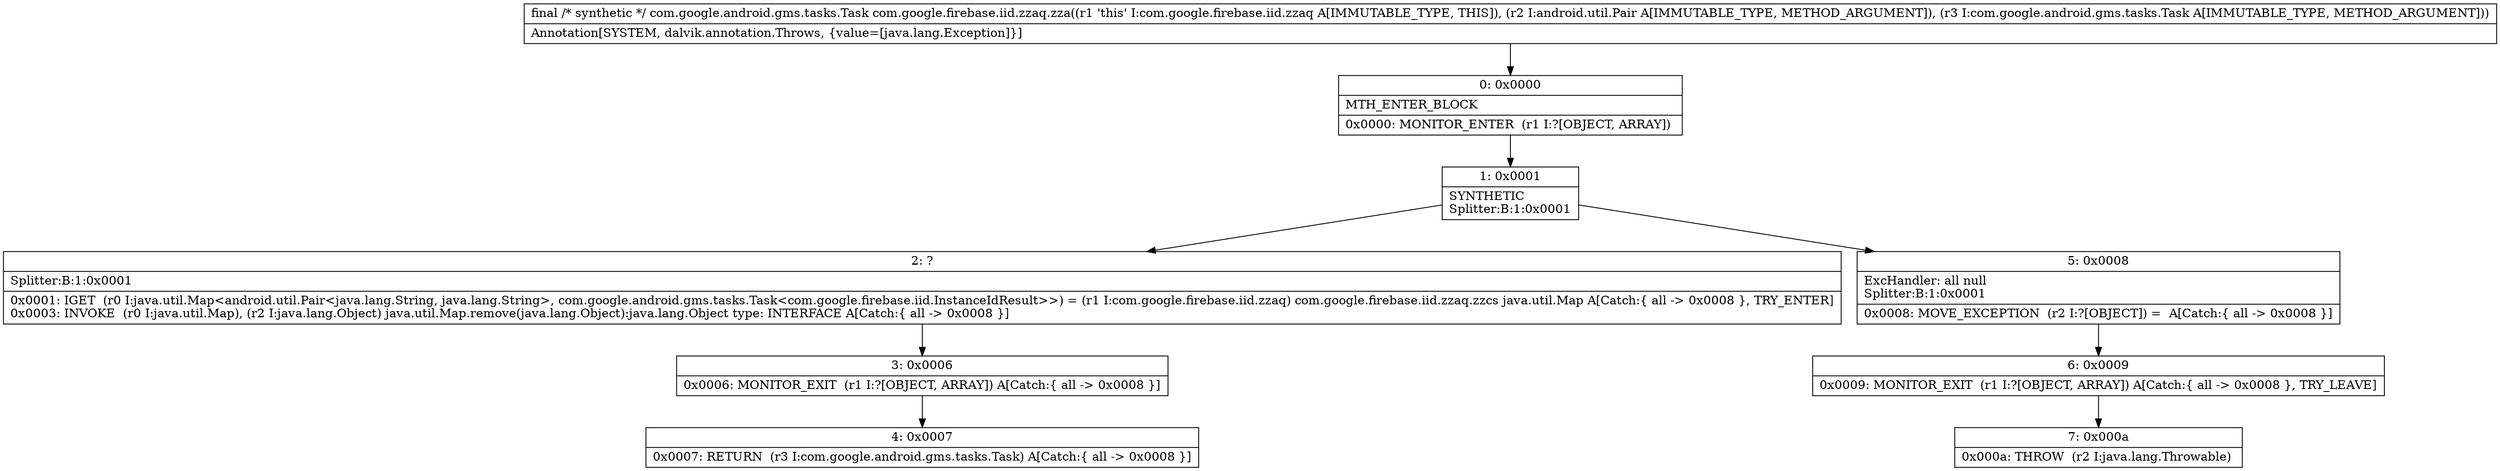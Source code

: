 digraph "CFG forcom.google.firebase.iid.zzaq.zza(Landroid\/util\/Pair;Lcom\/google\/android\/gms\/tasks\/Task;)Lcom\/google\/android\/gms\/tasks\/Task;" {
Node_0 [shape=record,label="{0\:\ 0x0000|MTH_ENTER_BLOCK\l|0x0000: MONITOR_ENTER  (r1 I:?[OBJECT, ARRAY]) \l}"];
Node_1 [shape=record,label="{1\:\ 0x0001|SYNTHETIC\lSplitter:B:1:0x0001\l}"];
Node_2 [shape=record,label="{2\:\ ?|Splitter:B:1:0x0001\l|0x0001: IGET  (r0 I:java.util.Map\<android.util.Pair\<java.lang.String, java.lang.String\>, com.google.android.gms.tasks.Task\<com.google.firebase.iid.InstanceIdResult\>\>) = (r1 I:com.google.firebase.iid.zzaq) com.google.firebase.iid.zzaq.zzcs java.util.Map A[Catch:\{ all \-\> 0x0008 \}, TRY_ENTER]\l0x0003: INVOKE  (r0 I:java.util.Map), (r2 I:java.lang.Object) java.util.Map.remove(java.lang.Object):java.lang.Object type: INTERFACE A[Catch:\{ all \-\> 0x0008 \}]\l}"];
Node_3 [shape=record,label="{3\:\ 0x0006|0x0006: MONITOR_EXIT  (r1 I:?[OBJECT, ARRAY]) A[Catch:\{ all \-\> 0x0008 \}]\l}"];
Node_4 [shape=record,label="{4\:\ 0x0007|0x0007: RETURN  (r3 I:com.google.android.gms.tasks.Task) A[Catch:\{ all \-\> 0x0008 \}]\l}"];
Node_5 [shape=record,label="{5\:\ 0x0008|ExcHandler: all null\lSplitter:B:1:0x0001\l|0x0008: MOVE_EXCEPTION  (r2 I:?[OBJECT]) =  A[Catch:\{ all \-\> 0x0008 \}]\l}"];
Node_6 [shape=record,label="{6\:\ 0x0009|0x0009: MONITOR_EXIT  (r1 I:?[OBJECT, ARRAY]) A[Catch:\{ all \-\> 0x0008 \}, TRY_LEAVE]\l}"];
Node_7 [shape=record,label="{7\:\ 0x000a|0x000a: THROW  (r2 I:java.lang.Throwable) \l}"];
MethodNode[shape=record,label="{final \/* synthetic *\/ com.google.android.gms.tasks.Task com.google.firebase.iid.zzaq.zza((r1 'this' I:com.google.firebase.iid.zzaq A[IMMUTABLE_TYPE, THIS]), (r2 I:android.util.Pair A[IMMUTABLE_TYPE, METHOD_ARGUMENT]), (r3 I:com.google.android.gms.tasks.Task A[IMMUTABLE_TYPE, METHOD_ARGUMENT]))  | Annotation[SYSTEM, dalvik.annotation.Throws, \{value=[java.lang.Exception]\}]\l}"];
MethodNode -> Node_0;
Node_0 -> Node_1;
Node_1 -> Node_2;
Node_1 -> Node_5;
Node_2 -> Node_3;
Node_3 -> Node_4;
Node_5 -> Node_6;
Node_6 -> Node_7;
}

